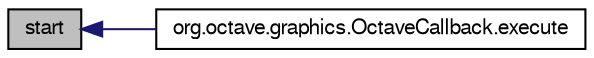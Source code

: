 digraph G
{
  edge [fontname="FreeSans",fontsize="10",labelfontname="FreeSans",labelfontsize="10"];
  node [fontname="FreeSans",fontsize="10",shape=record];
  rankdir="LR";
  Node1 [label="start",height=0.2,width=0.4,color="black", fillcolor="grey75", style="filled" fontcolor="black"];
  Node1 -> Node2 [dir="back",color="midnightblue",fontsize="10",style="solid",fontname="FreeSans"];
  Node2 [label="org.octave.graphics.OctaveCallback.execute",height=0.2,width=0.4,color="black", fillcolor="white", style="filled",URL="$classorg_1_1octave_1_1graphics_1_1_octave_callback.html#aa2d270d5f2a626a6610caf782b16df04"];
}
